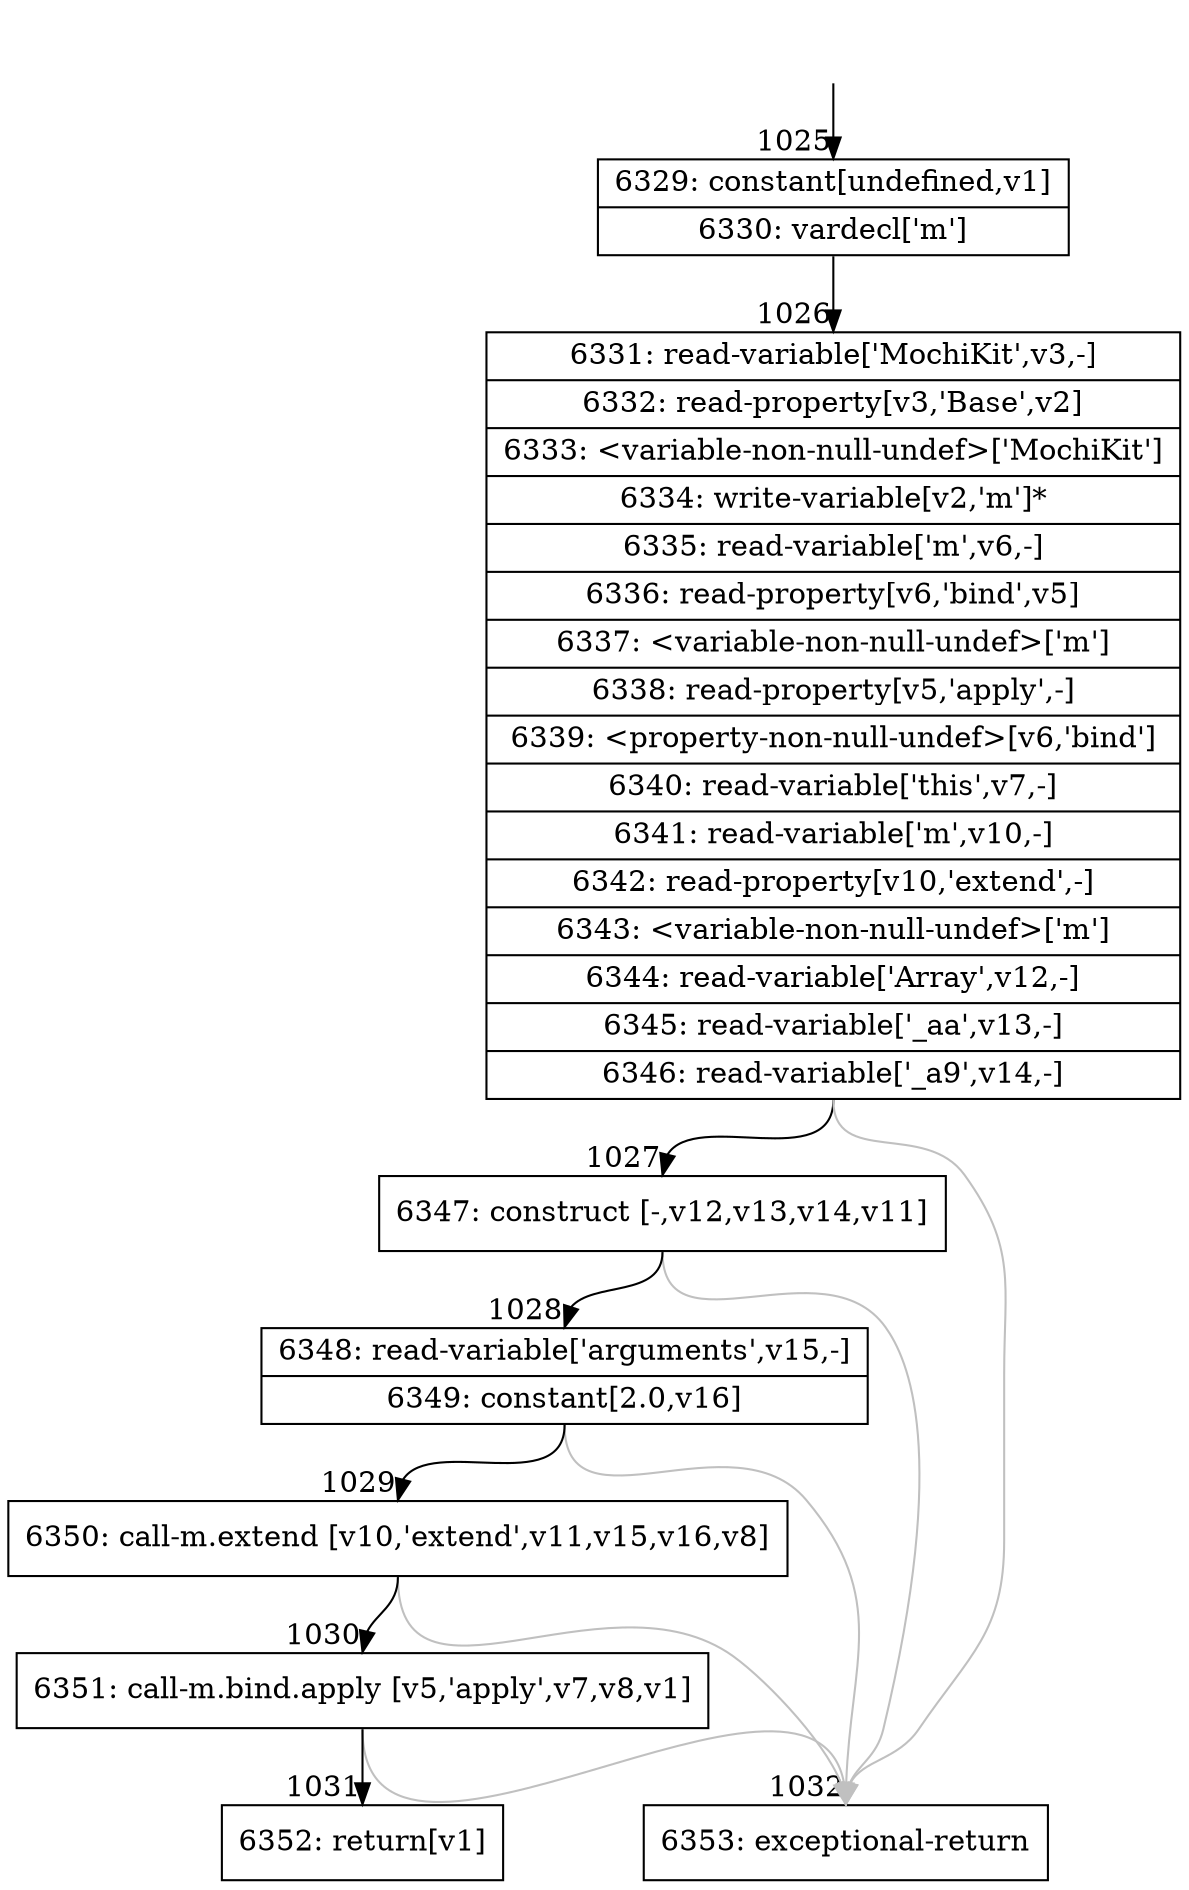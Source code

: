 digraph {
rankdir="TD"
BB_entry73[shape=none,label=""];
BB_entry73 -> BB1025 [tailport=s, headport=n, headlabel="    1025"]
BB1025 [shape=record label="{6329: constant[undefined,v1]|6330: vardecl['m']}" ] 
BB1025 -> BB1026 [tailport=s, headport=n, headlabel="      1026"]
BB1026 [shape=record label="{6331: read-variable['MochiKit',v3,-]|6332: read-property[v3,'Base',v2]|6333: \<variable-non-null-undef\>['MochiKit']|6334: write-variable[v2,'m']*|6335: read-variable['m',v6,-]|6336: read-property[v6,'bind',v5]|6337: \<variable-non-null-undef\>['m']|6338: read-property[v5,'apply',-]|6339: \<property-non-null-undef\>[v6,'bind']|6340: read-variable['this',v7,-]|6341: read-variable['m',v10,-]|6342: read-property[v10,'extend',-]|6343: \<variable-non-null-undef\>['m']|6344: read-variable['Array',v12,-]|6345: read-variable['_aa',v13,-]|6346: read-variable['_a9',v14,-]}" ] 
BB1026 -> BB1027 [tailport=s, headport=n, headlabel="      1027"]
BB1026 -> BB1032 [tailport=s, headport=n, color=gray, headlabel="      1032"]
BB1027 [shape=record label="{6347: construct [-,v12,v13,v14,v11]}" ] 
BB1027 -> BB1028 [tailport=s, headport=n, headlabel="      1028"]
BB1027 -> BB1032 [tailport=s, headport=n, color=gray]
BB1028 [shape=record label="{6348: read-variable['arguments',v15,-]|6349: constant[2.0,v16]}" ] 
BB1028 -> BB1029 [tailport=s, headport=n, headlabel="      1029"]
BB1028 -> BB1032 [tailport=s, headport=n, color=gray]
BB1029 [shape=record label="{6350: call-m.extend [v10,'extend',v11,v15,v16,v8]}" ] 
BB1029 -> BB1030 [tailport=s, headport=n, headlabel="      1030"]
BB1029 -> BB1032 [tailport=s, headport=n, color=gray]
BB1030 [shape=record label="{6351: call-m.bind.apply [v5,'apply',v7,v8,v1]}" ] 
BB1030 -> BB1031 [tailport=s, headport=n, headlabel="      1031"]
BB1030 -> BB1032 [tailport=s, headport=n, color=gray]
BB1031 [shape=record label="{6352: return[v1]}" ] 
BB1032 [shape=record label="{6353: exceptional-return}" ] 
//#$~ 459
}
